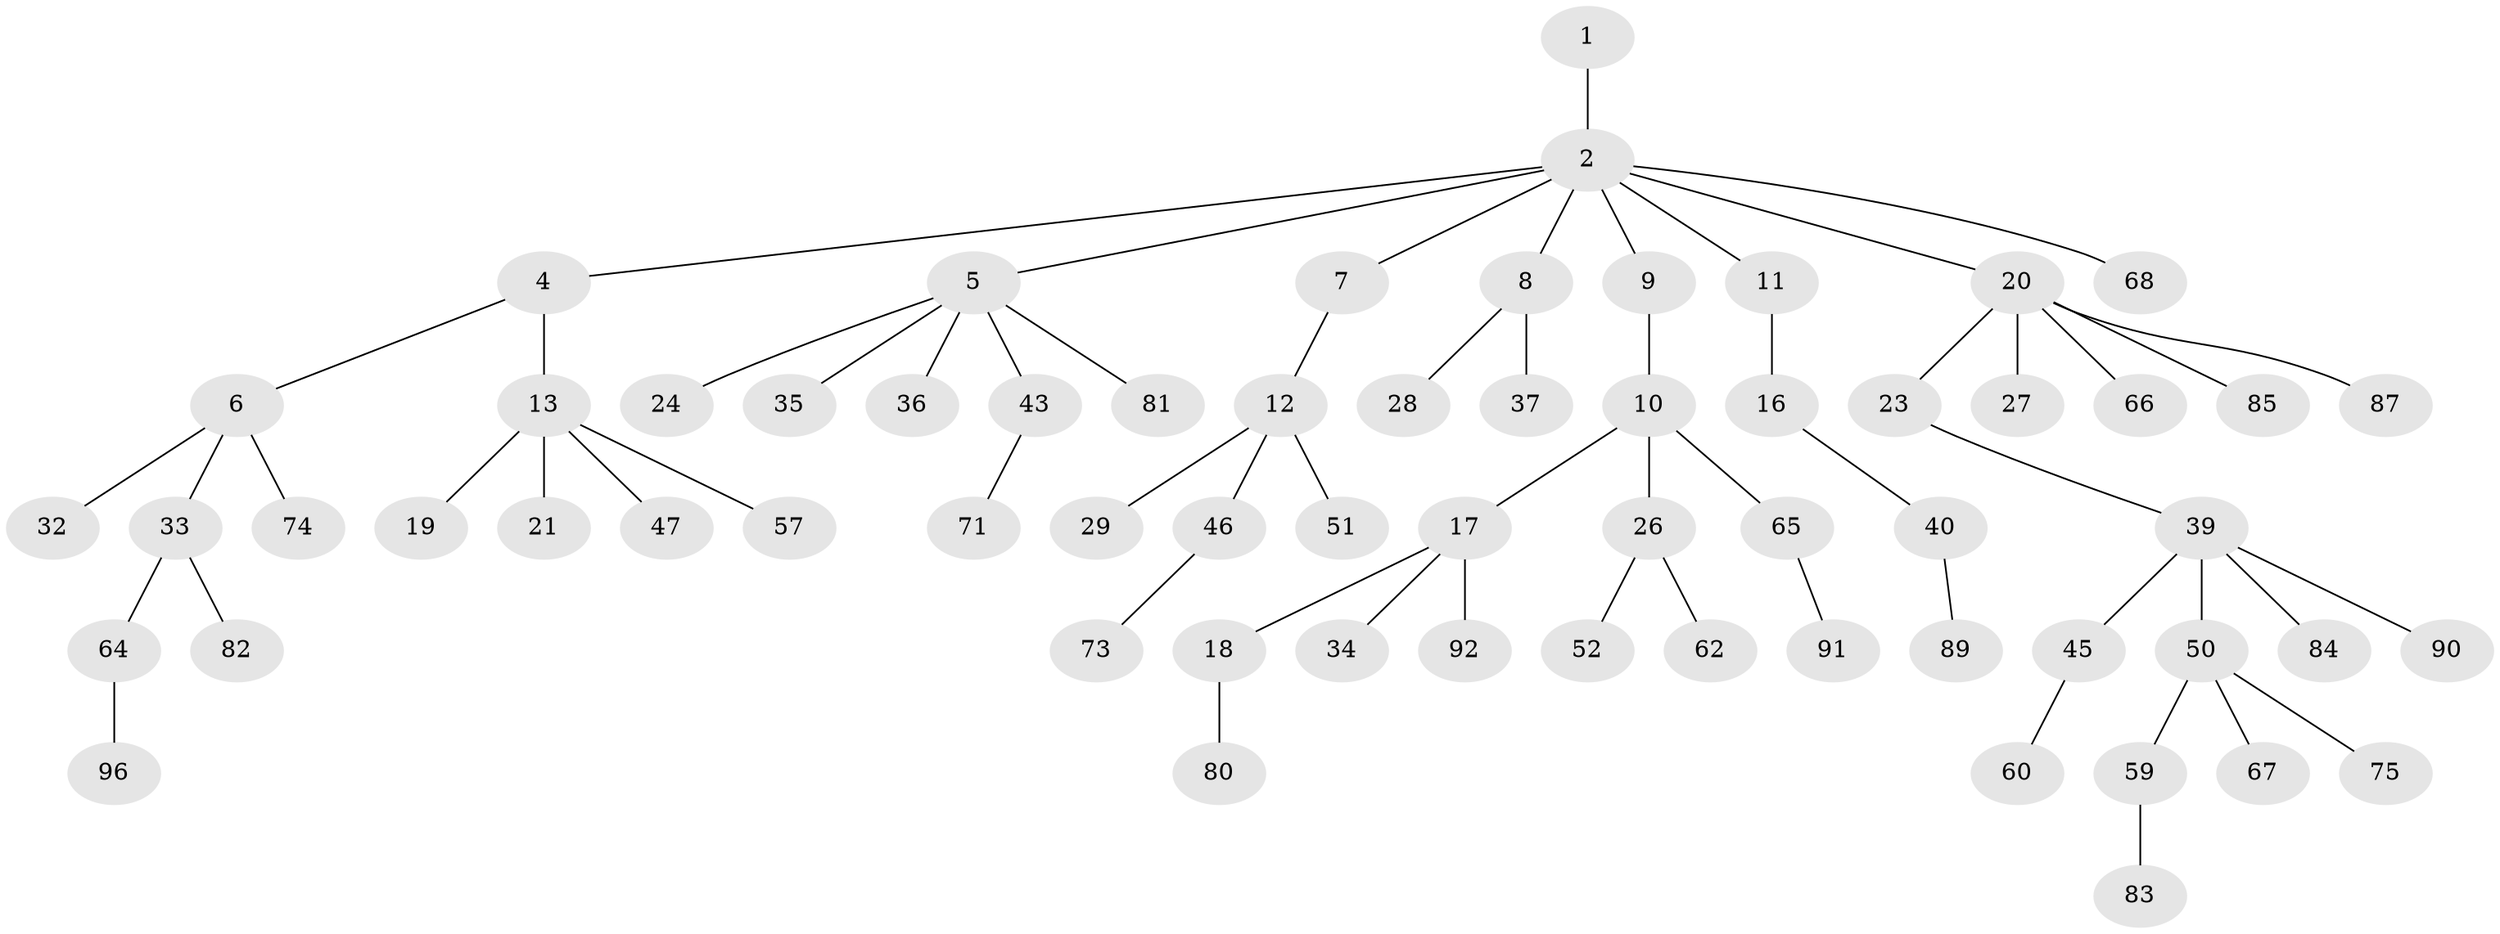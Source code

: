 // Generated by graph-tools (version 1.1) at 2025/24/03/03/25 07:24:07]
// undirected, 64 vertices, 63 edges
graph export_dot {
graph [start="1"]
  node [color=gray90,style=filled];
  1;
  2 [super="+3"];
  4 [super="+30"];
  5 [super="+15"];
  6 [super="+70"];
  7 [super="+95"];
  8 [super="+49"];
  9;
  10 [super="+14"];
  11;
  12 [super="+38"];
  13 [super="+25"];
  16 [super="+22"];
  17 [super="+63"];
  18 [super="+79"];
  19 [super="+78"];
  20 [super="+42"];
  21;
  23 [super="+61"];
  24;
  26 [super="+41"];
  27 [super="+31"];
  28 [super="+48"];
  29 [super="+77"];
  32;
  33 [super="+44"];
  34 [super="+69"];
  35;
  36;
  37;
  39 [super="+58"];
  40 [super="+86"];
  43 [super="+53"];
  45 [super="+56"];
  46 [super="+55"];
  47;
  50 [super="+54"];
  51;
  52;
  57;
  59 [super="+76"];
  60;
  62;
  64 [super="+72"];
  65;
  66;
  67;
  68;
  71;
  73 [super="+93"];
  74 [super="+94"];
  75;
  80;
  81;
  82;
  83 [super="+88"];
  84;
  85;
  87;
  89;
  90;
  91;
  92;
  96;
  1 -- 2;
  2 -- 8;
  2 -- 9;
  2 -- 11;
  2 -- 68;
  2 -- 4;
  2 -- 5;
  2 -- 7;
  2 -- 20;
  4 -- 6;
  4 -- 13;
  5 -- 35;
  5 -- 36;
  5 -- 81;
  5 -- 24;
  5 -- 43;
  6 -- 32;
  6 -- 33;
  6 -- 74;
  7 -- 12;
  8 -- 28;
  8 -- 37;
  9 -- 10;
  10 -- 26;
  10 -- 65;
  10 -- 17;
  11 -- 16;
  12 -- 29;
  12 -- 46;
  12 -- 51;
  13 -- 19;
  13 -- 21;
  13 -- 57;
  13 -- 47;
  16 -- 40;
  17 -- 18;
  17 -- 34;
  17 -- 92;
  18 -- 80;
  20 -- 23;
  20 -- 27;
  20 -- 85;
  20 -- 87;
  20 -- 66;
  23 -- 39;
  26 -- 52;
  26 -- 62;
  33 -- 64;
  33 -- 82;
  39 -- 45;
  39 -- 50;
  39 -- 90;
  39 -- 84;
  40 -- 89;
  43 -- 71;
  45 -- 60;
  46 -- 73;
  50 -- 59;
  50 -- 67;
  50 -- 75;
  59 -- 83;
  64 -- 96;
  65 -- 91;
}
